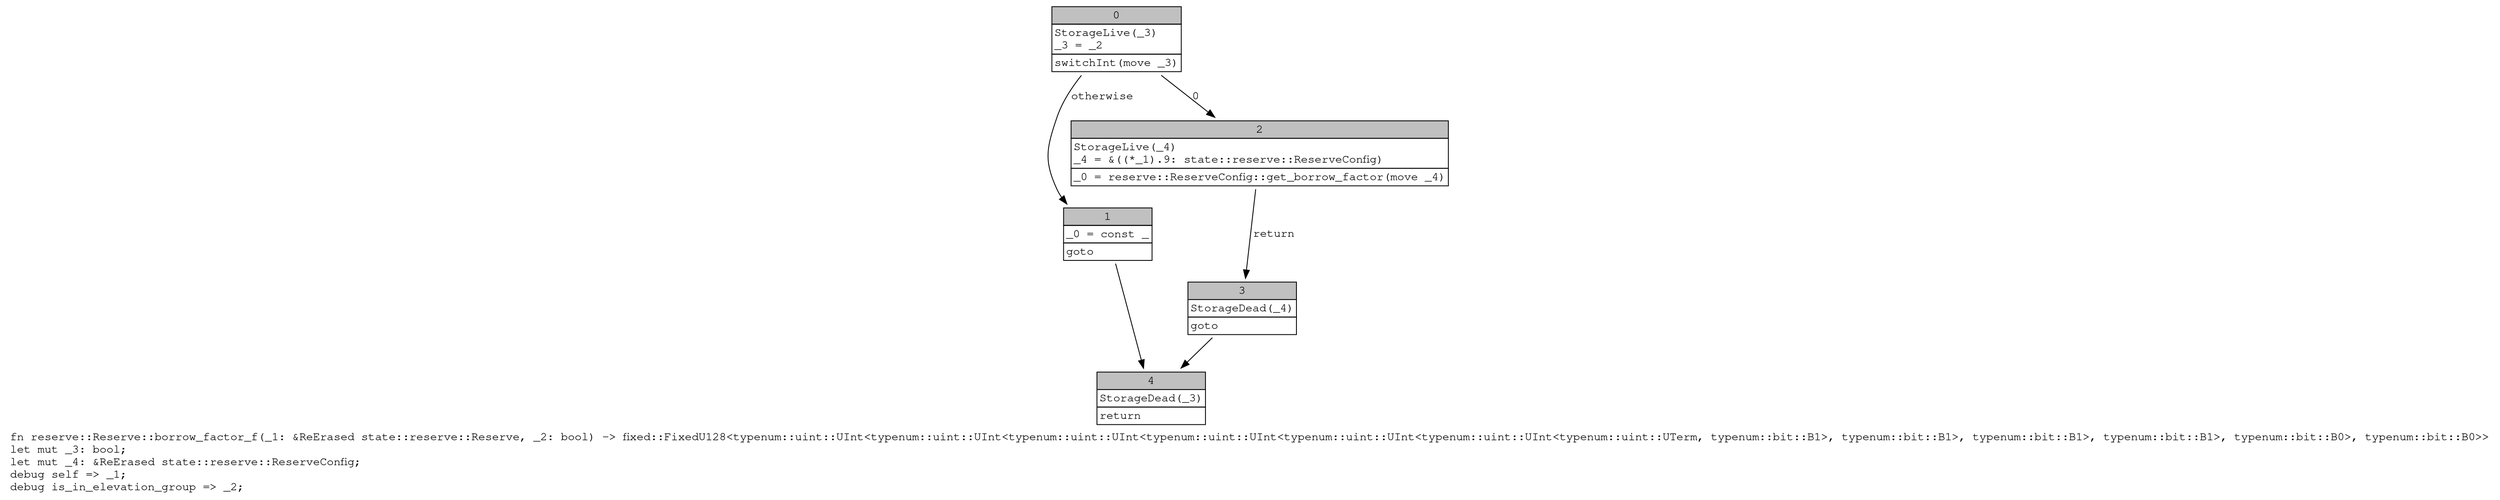 digraph Mir_0_1874 {
    graph [fontname="Courier, monospace"];
    node [fontname="Courier, monospace"];
    edge [fontname="Courier, monospace"];
    label=<fn reserve::Reserve::borrow_factor_f(_1: &amp;ReErased state::reserve::Reserve, _2: bool) -&gt; fixed::FixedU128&lt;typenum::uint::UInt&lt;typenum::uint::UInt&lt;typenum::uint::UInt&lt;typenum::uint::UInt&lt;typenum::uint::UInt&lt;typenum::uint::UInt&lt;typenum::uint::UTerm, typenum::bit::B1&gt;, typenum::bit::B1&gt;, typenum::bit::B1&gt;, typenum::bit::B1&gt;, typenum::bit::B0&gt;, typenum::bit::B0&gt;&gt;<br align="left"/>let mut _3: bool;<br align="left"/>let mut _4: &amp;ReErased state::reserve::ReserveConfig;<br align="left"/>debug self =&gt; _1;<br align="left"/>debug is_in_elevation_group =&gt; _2;<br align="left"/>>;
    bb0__0_1874 [shape="none", label=<<table border="0" cellborder="1" cellspacing="0"><tr><td bgcolor="gray" align="center" colspan="1">0</td></tr><tr><td align="left" balign="left">StorageLive(_3)<br/>_3 = _2<br/></td></tr><tr><td align="left">switchInt(move _3)</td></tr></table>>];
    bb1__0_1874 [shape="none", label=<<table border="0" cellborder="1" cellspacing="0"><tr><td bgcolor="gray" align="center" colspan="1">1</td></tr><tr><td align="left" balign="left">_0 = const _<br/></td></tr><tr><td align="left">goto</td></tr></table>>];
    bb2__0_1874 [shape="none", label=<<table border="0" cellborder="1" cellspacing="0"><tr><td bgcolor="gray" align="center" colspan="1">2</td></tr><tr><td align="left" balign="left">StorageLive(_4)<br/>_4 = &amp;((*_1).9: state::reserve::ReserveConfig)<br/></td></tr><tr><td align="left">_0 = reserve::ReserveConfig::get_borrow_factor(move _4)</td></tr></table>>];
    bb3__0_1874 [shape="none", label=<<table border="0" cellborder="1" cellspacing="0"><tr><td bgcolor="gray" align="center" colspan="1">3</td></tr><tr><td align="left" balign="left">StorageDead(_4)<br/></td></tr><tr><td align="left">goto</td></tr></table>>];
    bb4__0_1874 [shape="none", label=<<table border="0" cellborder="1" cellspacing="0"><tr><td bgcolor="gray" align="center" colspan="1">4</td></tr><tr><td align="left" balign="left">StorageDead(_3)<br/></td></tr><tr><td align="left">return</td></tr></table>>];
    bb0__0_1874 -> bb2__0_1874 [label="0"];
    bb0__0_1874 -> bb1__0_1874 [label="otherwise"];
    bb1__0_1874 -> bb4__0_1874 [label=""];
    bb2__0_1874 -> bb3__0_1874 [label="return"];
    bb3__0_1874 -> bb4__0_1874 [label=""];
}
